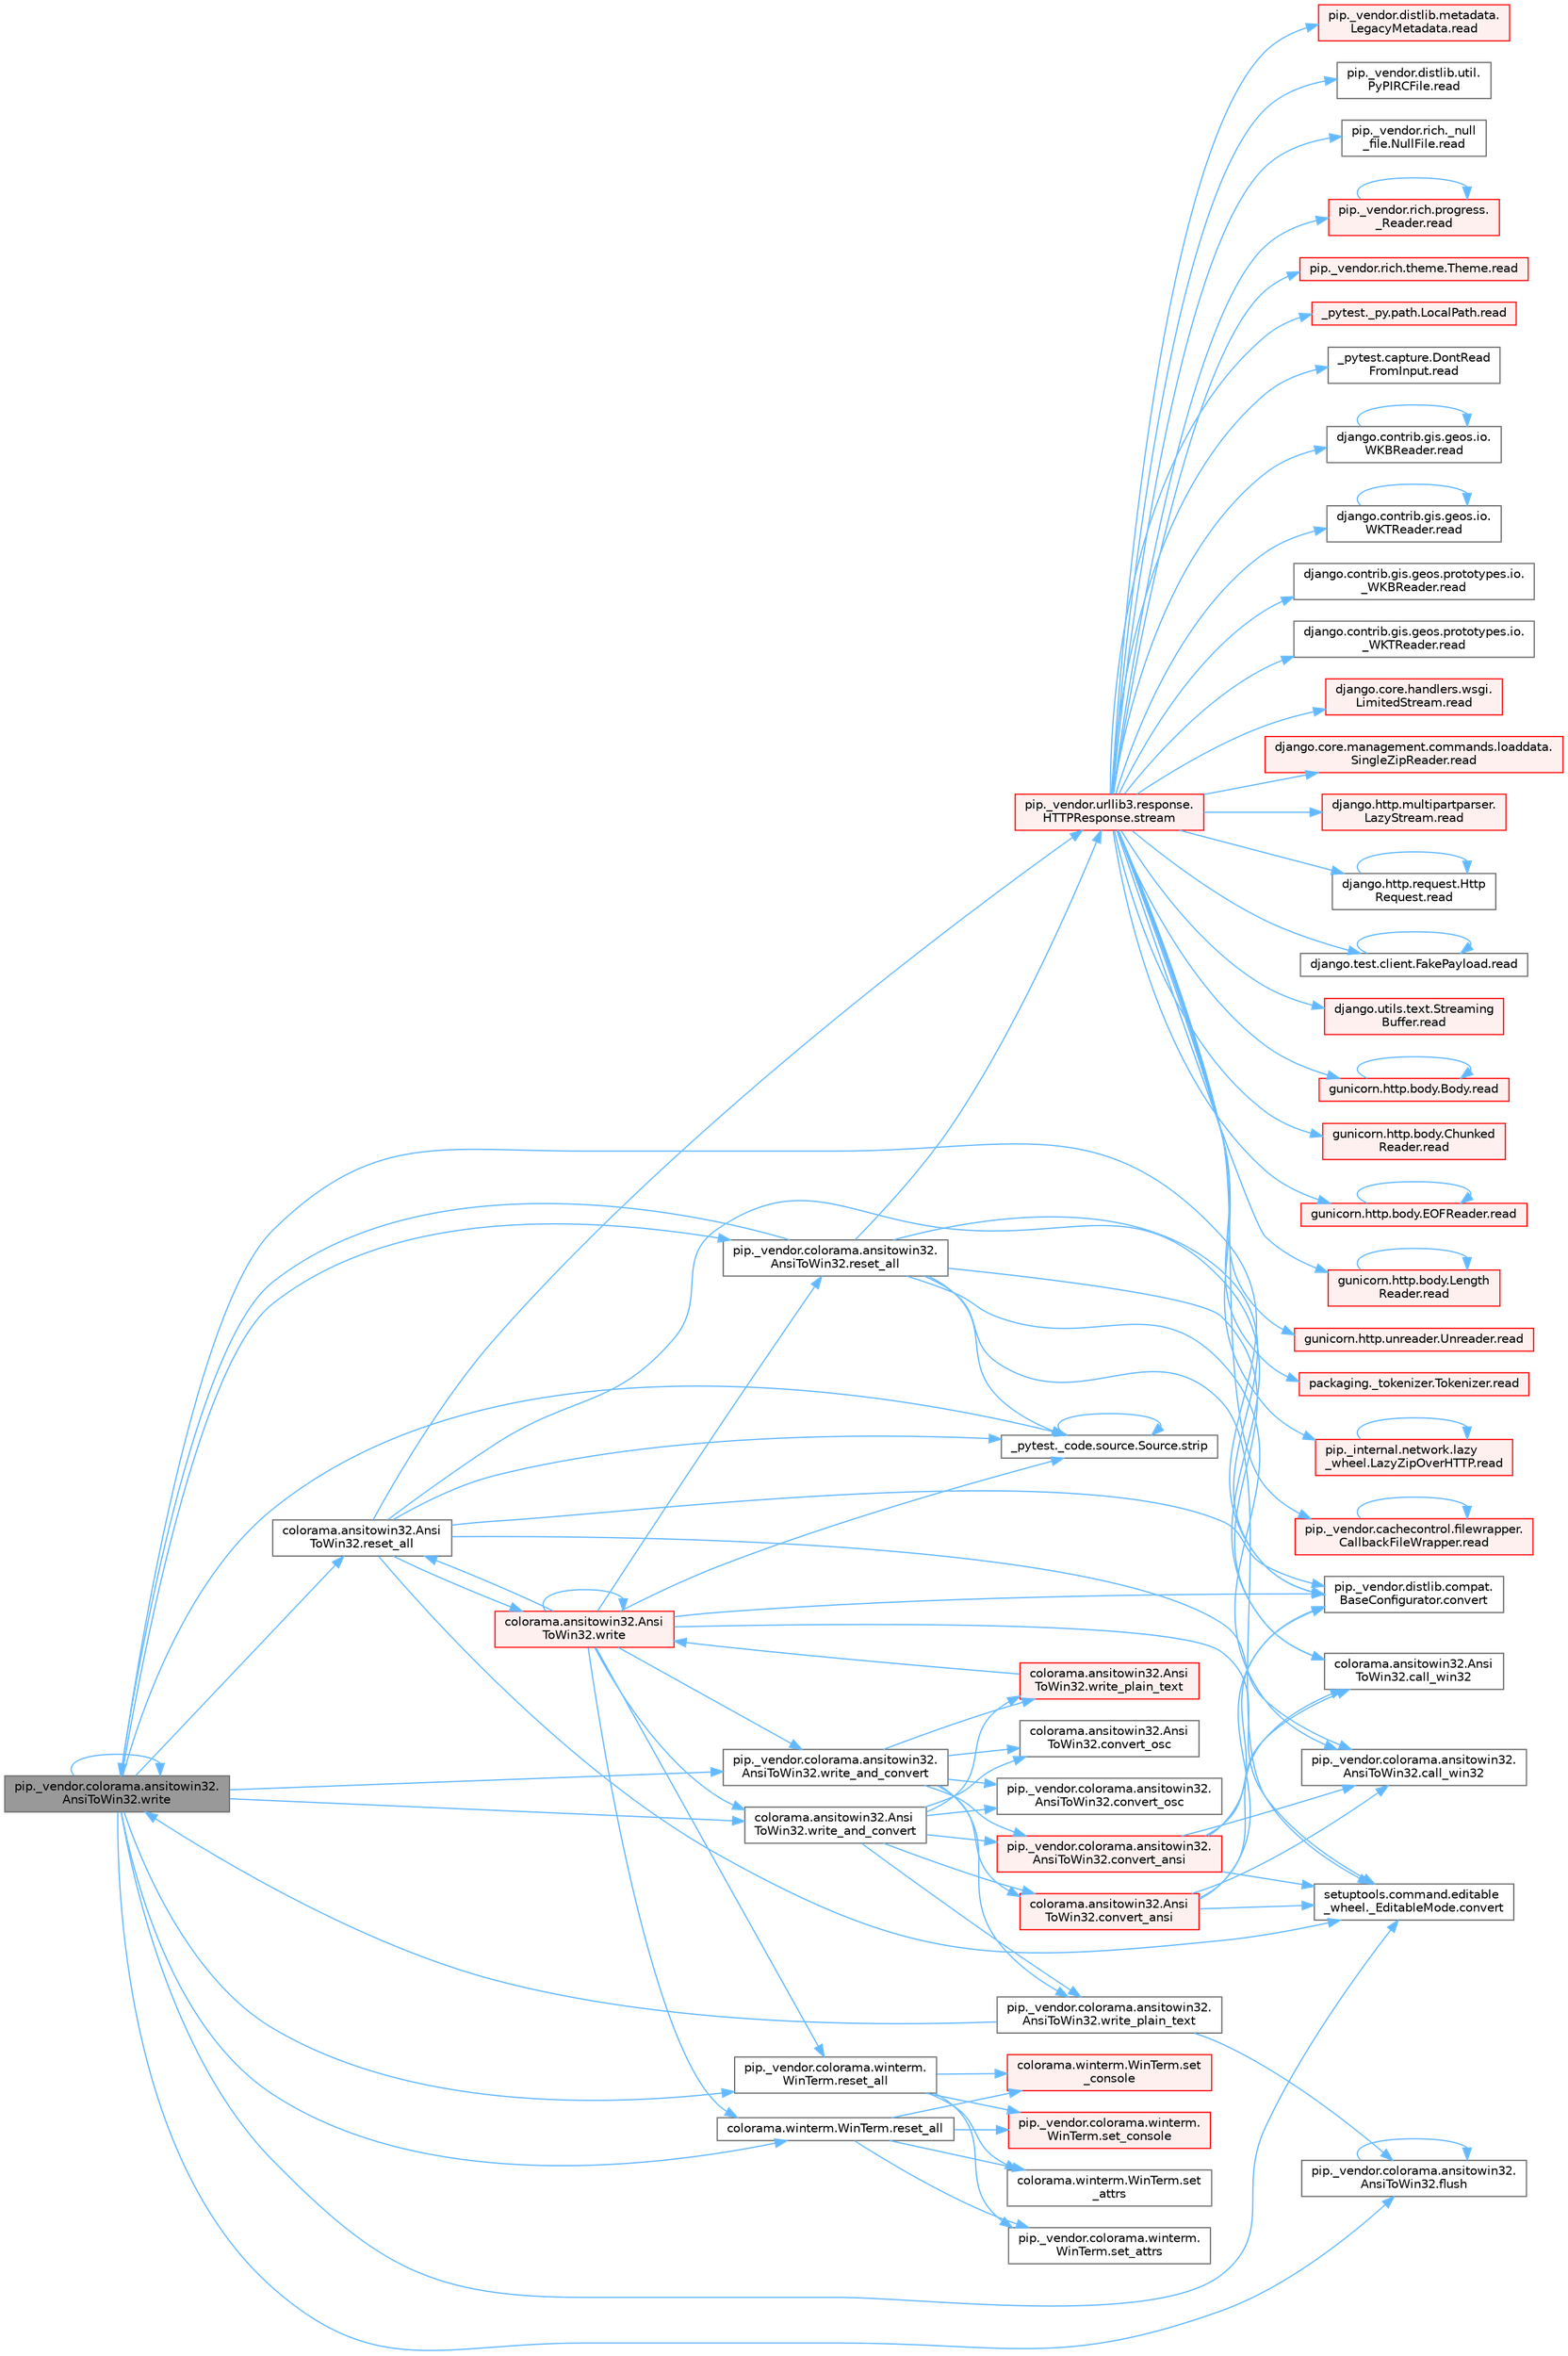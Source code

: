 digraph "pip._vendor.colorama.ansitowin32.AnsiToWin32.write"
{
 // LATEX_PDF_SIZE
  bgcolor="transparent";
  edge [fontname=Helvetica,fontsize=10,labelfontname=Helvetica,labelfontsize=10];
  node [fontname=Helvetica,fontsize=10,shape=box,height=0.2,width=0.4];
  rankdir="LR";
  Node1 [id="Node000001",label="pip._vendor.colorama.ansitowin32.\lAnsiToWin32.write",height=0.2,width=0.4,color="gray40", fillcolor="grey60", style="filled", fontcolor="black",tooltip=" "];
  Node1 -> Node2 [id="edge1_Node000001_Node000002",color="steelblue1",style="solid",tooltip=" "];
  Node2 [id="Node000002",label="pip._vendor.distlib.compat.\lBaseConfigurator.convert",height=0.2,width=0.4,color="grey40", fillcolor="white", style="filled",URL="$classpip_1_1__vendor_1_1distlib_1_1compat_1_1_base_configurator.html#abcff9425eaf086d1b67b488aab87e5da",tooltip=" "];
  Node1 -> Node3 [id="edge2_Node000001_Node000003",color="steelblue1",style="solid",tooltip=" "];
  Node3 [id="Node000003",label="setuptools.command.editable\l_wheel._EditableMode.convert",height=0.2,width=0.4,color="grey40", fillcolor="white", style="filled",URL="$classsetuptools_1_1command_1_1editable__wheel_1_1___editable_mode.html#a11a77c27c7b21ba316fc378c0798abb8",tooltip=" "];
  Node1 -> Node4 [id="edge3_Node000001_Node000004",color="steelblue1",style="solid",tooltip=" "];
  Node4 [id="Node000004",label="pip._vendor.colorama.ansitowin32.\lAnsiToWin32.flush",height=0.2,width=0.4,color="grey40", fillcolor="white", style="filled",URL="$classpip_1_1__vendor_1_1colorama_1_1ansitowin32_1_1_ansi_to_win32.html#a96b04357c7430abf89e3448e1d33704b",tooltip=" "];
  Node4 -> Node4 [id="edge4_Node000004_Node000004",color="steelblue1",style="solid",tooltip=" "];
  Node1 -> Node5 [id="edge5_Node000001_Node000005",color="steelblue1",style="solid",tooltip=" "];
  Node5 [id="Node000005",label="colorama.ansitowin32.Ansi\lToWin32.reset_all",height=0.2,width=0.4,color="grey40", fillcolor="white", style="filled",URL="$classcolorama_1_1ansitowin32_1_1_ansi_to_win32.html#a028b716efdf98afc93f4fa55e99ee924",tooltip=" "];
  Node5 -> Node6 [id="edge6_Node000005_Node000006",color="steelblue1",style="solid",tooltip=" "];
  Node6 [id="Node000006",label="colorama.ansitowin32.Ansi\lToWin32.call_win32",height=0.2,width=0.4,color="grey40", fillcolor="white", style="filled",URL="$classcolorama_1_1ansitowin32_1_1_ansi_to_win32.html#aa3edbb8fc606e0b22afa3128e1bb1507",tooltip=" "];
  Node5 -> Node7 [id="edge7_Node000005_Node000007",color="steelblue1",style="solid",tooltip=" "];
  Node7 [id="Node000007",label="pip._vendor.colorama.ansitowin32.\lAnsiToWin32.call_win32",height=0.2,width=0.4,color="grey40", fillcolor="white", style="filled",URL="$classpip_1_1__vendor_1_1colorama_1_1ansitowin32_1_1_ansi_to_win32.html#ac14e750b5ad589a4e131d936df88e68c",tooltip=" "];
  Node5 -> Node2 [id="edge8_Node000005_Node000002",color="steelblue1",style="solid",tooltip=" "];
  Node5 -> Node3 [id="edge9_Node000005_Node000003",color="steelblue1",style="solid",tooltip=" "];
  Node5 -> Node8 [id="edge10_Node000005_Node000008",color="steelblue1",style="solid",tooltip=" "];
  Node8 [id="Node000008",label="pip._vendor.urllib3.response.\lHTTPResponse.stream",height=0.2,width=0.4,color="red", fillcolor="#FFF0F0", style="filled",URL="$classpip_1_1__vendor_1_1urllib3_1_1response_1_1_h_t_t_p_response.html#a8d802b25f09dd341838a1d631ffc4f62",tooltip=" "];
  Node8 -> Node9 [id="edge11_Node000008_Node000009",color="steelblue1",style="solid",tooltip=" "];
  Node9 [id="Node000009",label="_pytest._py.path.LocalPath.read",height=0.2,width=0.4,color="red", fillcolor="#FFF0F0", style="filled",URL="$class__pytest_1_1__py_1_1path_1_1_local_path.html#a8640b65f715ce8a258379deb78a68fd8",tooltip=" "];
  Node8 -> Node455 [id="edge12_Node000008_Node000455",color="steelblue1",style="solid",tooltip=" "];
  Node455 [id="Node000455",label="_pytest.capture.DontRead\lFromInput.read",height=0.2,width=0.4,color="grey40", fillcolor="white", style="filled",URL="$class__pytest_1_1capture_1_1_dont_read_from_input.html#abe84d6d5626bed2fa4f52408d2b95d3f",tooltip=" "];
  Node8 -> Node456 [id="edge13_Node000008_Node000456",color="steelblue1",style="solid",tooltip=" "];
  Node456 [id="Node000456",label="django.contrib.gis.geos.io.\lWKBReader.read",height=0.2,width=0.4,color="grey40", fillcolor="white", style="filled",URL="$classdjango_1_1contrib_1_1gis_1_1geos_1_1io_1_1_w_k_b_reader.html#a690153c2f609f20814011beceded4ce6",tooltip=" "];
  Node456 -> Node456 [id="edge14_Node000456_Node000456",color="steelblue1",style="solid",tooltip=" "];
  Node8 -> Node457 [id="edge15_Node000008_Node000457",color="steelblue1",style="solid",tooltip=" "];
  Node457 [id="Node000457",label="django.contrib.gis.geos.io.\lWKTReader.read",height=0.2,width=0.4,color="grey40", fillcolor="white", style="filled",URL="$classdjango_1_1contrib_1_1gis_1_1geos_1_1io_1_1_w_k_t_reader.html#af8cdf42c9388b4ca18b86af2cd174dd0",tooltip=" "];
  Node457 -> Node457 [id="edge16_Node000457_Node000457",color="steelblue1",style="solid",tooltip=" "];
  Node8 -> Node458 [id="edge17_Node000008_Node000458",color="steelblue1",style="solid",tooltip=" "];
  Node458 [id="Node000458",label="django.contrib.gis.geos.prototypes.io.\l_WKBReader.read",height=0.2,width=0.4,color="grey40", fillcolor="white", style="filled",URL="$classdjango_1_1contrib_1_1gis_1_1geos_1_1prototypes_1_1io_1_1___w_k_b_reader.html#a71e78ed5a74b998533ef3801723a5827",tooltip=" "];
  Node8 -> Node459 [id="edge18_Node000008_Node000459",color="steelblue1",style="solid",tooltip=" "];
  Node459 [id="Node000459",label="django.contrib.gis.geos.prototypes.io.\l_WKTReader.read",height=0.2,width=0.4,color="grey40", fillcolor="white", style="filled",URL="$classdjango_1_1contrib_1_1gis_1_1geos_1_1prototypes_1_1io_1_1___w_k_t_reader.html#a97b2007978d99bec56d1bbf4091dd46a",tooltip=" "];
  Node8 -> Node460 [id="edge19_Node000008_Node000460",color="steelblue1",style="solid",tooltip=" "];
  Node460 [id="Node000460",label="django.core.handlers.wsgi.\lLimitedStream.read",height=0.2,width=0.4,color="red", fillcolor="#FFF0F0", style="filled",URL="$classdjango_1_1core_1_1handlers_1_1wsgi_1_1_limited_stream.html#a01766186550a2bafd2a0c0cac1117797",tooltip=" "];
  Node8 -> Node464 [id="edge20_Node000008_Node000464",color="steelblue1",style="solid",tooltip=" "];
  Node464 [id="Node000464",label="django.core.management.commands.loaddata.\lSingleZipReader.read",height=0.2,width=0.4,color="red", fillcolor="#FFF0F0", style="filled",URL="$classdjango_1_1core_1_1management_1_1commands_1_1loaddata_1_1_single_zip_reader.html#a6c6512afb638e535f6d9973329238ec1",tooltip=" "];
  Node8 -> Node469 [id="edge21_Node000008_Node000469",color="steelblue1",style="solid",tooltip=" "];
  Node469 [id="Node000469",label="django.http.multipartparser.\lLazyStream.read",height=0.2,width=0.4,color="red", fillcolor="#FFF0F0", style="filled",URL="$classdjango_1_1http_1_1multipartparser_1_1_lazy_stream.html#af5553676fbef507453fe16dbce30f2d6",tooltip=" "];
  Node8 -> Node472 [id="edge22_Node000008_Node000472",color="steelblue1",style="solid",tooltip=" "];
  Node472 [id="Node000472",label="django.http.request.Http\lRequest.read",height=0.2,width=0.4,color="grey40", fillcolor="white", style="filled",URL="$classdjango_1_1http_1_1request_1_1_http_request.html#a7b5205e754042f5dc1400c5f6884da05",tooltip=" "];
  Node472 -> Node472 [id="edge23_Node000472_Node000472",color="steelblue1",style="solid",tooltip=" "];
  Node8 -> Node473 [id="edge24_Node000008_Node000473",color="steelblue1",style="solid",tooltip=" "];
  Node473 [id="Node000473",label="django.test.client.FakePayload.read",height=0.2,width=0.4,color="grey40", fillcolor="white", style="filled",URL="$classdjango_1_1test_1_1client_1_1_fake_payload.html#a4968728a37f7ecfa436f7156923f32fc",tooltip=" "];
  Node473 -> Node473 [id="edge25_Node000473_Node000473",color="steelblue1",style="solid",tooltip=" "];
  Node8 -> Node474 [id="edge26_Node000008_Node000474",color="steelblue1",style="solid",tooltip=" "];
  Node474 [id="Node000474",label="django.utils.text.Streaming\lBuffer.read",height=0.2,width=0.4,color="red", fillcolor="#FFF0F0", style="filled",URL="$classdjango_1_1utils_1_1text_1_1_streaming_buffer.html#a0d8c76cbb45b290915e65a79dabe0d7b",tooltip=" "];
  Node8 -> Node509 [id="edge27_Node000008_Node000509",color="steelblue1",style="solid",tooltip=" "];
  Node509 [id="Node000509",label="gunicorn.http.body.Body.read",height=0.2,width=0.4,color="red", fillcolor="#FFF0F0", style="filled",URL="$classgunicorn_1_1http_1_1body_1_1_body.html#a26fa33ab9da80d4da60638f902d8bbd8",tooltip=" "];
  Node509 -> Node509 [id="edge28_Node000509_Node000509",color="steelblue1",style="solid",tooltip=" "];
  Node8 -> Node512 [id="edge29_Node000008_Node000512",color="steelblue1",style="solid",tooltip=" "];
  Node512 [id="Node000512",label="gunicorn.http.body.Chunked\lReader.read",height=0.2,width=0.4,color="red", fillcolor="#FFF0F0", style="filled",URL="$classgunicorn_1_1http_1_1body_1_1_chunked_reader.html#aa291cdee58cf19e63d92914442ab2d7e",tooltip=" "];
  Node8 -> Node518 [id="edge30_Node000008_Node000518",color="steelblue1",style="solid",tooltip=" "];
  Node518 [id="Node000518",label="gunicorn.http.body.EOFReader.read",height=0.2,width=0.4,color="red", fillcolor="#FFF0F0", style="filled",URL="$classgunicorn_1_1http_1_1body_1_1_e_o_f_reader.html#a6ae0aab25c53911d59fcbb87c1dfa602",tooltip=" "];
  Node518 -> Node518 [id="edge31_Node000518_Node000518",color="steelblue1",style="solid",tooltip=" "];
  Node8 -> Node521 [id="edge32_Node000008_Node000521",color="steelblue1",style="solid",tooltip=" "];
  Node521 [id="Node000521",label="gunicorn.http.body.Length\lReader.read",height=0.2,width=0.4,color="red", fillcolor="#FFF0F0", style="filled",URL="$classgunicorn_1_1http_1_1body_1_1_length_reader.html#a78c9415492b01b7b1553a481fe9aef7e",tooltip=" "];
  Node521 -> Node521 [id="edge33_Node000521_Node000521",color="steelblue1",style="solid",tooltip=" "];
  Node8 -> Node523 [id="edge34_Node000008_Node000523",color="steelblue1",style="solid",tooltip=" "];
  Node523 [id="Node000523",label="gunicorn.http.unreader.Unreader.read",height=0.2,width=0.4,color="red", fillcolor="#FFF0F0", style="filled",URL="$classgunicorn_1_1http_1_1unreader_1_1_unreader.html#a4d05a3b72ffb1dd09d3e4b3dd1d1e44c",tooltip=" "];
  Node8 -> Node4289 [id="edge35_Node000008_Node004289",color="steelblue1",style="solid",tooltip=" "];
  Node4289 [id="Node004289",label="packaging._tokenizer.Tokenizer.read",height=0.2,width=0.4,color="red", fillcolor="#FFF0F0", style="filled",URL="$classpackaging_1_1__tokenizer_1_1_tokenizer.html#a0338e1186dd1574082f047fdff9b3b2d",tooltip=" "];
  Node8 -> Node4290 [id="edge36_Node000008_Node004290",color="steelblue1",style="solid",tooltip=" "];
  Node4290 [id="Node004290",label="pip._internal.network.lazy\l_wheel.LazyZipOverHTTP.read",height=0.2,width=0.4,color="red", fillcolor="#FFF0F0", style="filled",URL="$classpip_1_1__internal_1_1network_1_1lazy__wheel_1_1_lazy_zip_over_h_t_t_p.html#adb8837e292941df2568b4de4082ecf19",tooltip=" "];
  Node4290 -> Node4290 [id="edge37_Node004290_Node004290",color="steelblue1",style="solid",tooltip=" "];
  Node8 -> Node4304 [id="edge38_Node000008_Node004304",color="steelblue1",style="solid",tooltip=" "];
  Node4304 [id="Node004304",label="pip._vendor.cachecontrol.filewrapper.\lCallbackFileWrapper.read",height=0.2,width=0.4,color="red", fillcolor="#FFF0F0", style="filled",URL="$classpip_1_1__vendor_1_1cachecontrol_1_1filewrapper_1_1_callback_file_wrapper.html#afceb112c071f7b24b9db274a61213b68",tooltip=" "];
  Node4304 -> Node4304 [id="edge39_Node004304_Node004304",color="steelblue1",style="solid",tooltip=" "];
  Node8 -> Node4306 [id="edge40_Node000008_Node004306",color="steelblue1",style="solid",tooltip=" "];
  Node4306 [id="Node004306",label="pip._vendor.distlib.metadata.\lLegacyMetadata.read",height=0.2,width=0.4,color="red", fillcolor="#FFF0F0", style="filled",URL="$classpip_1_1__vendor_1_1distlib_1_1metadata_1_1_legacy_metadata.html#a5473003d19554803bc6f7f4af863060f",tooltip=" "];
  Node8 -> Node4308 [id="edge41_Node000008_Node004308",color="steelblue1",style="solid",tooltip=" "];
  Node4308 [id="Node004308",label="pip._vendor.distlib.util.\lPyPIRCFile.read",height=0.2,width=0.4,color="grey40", fillcolor="white", style="filled",URL="$classpip_1_1__vendor_1_1distlib_1_1util_1_1_py_p_i_r_c_file.html#a9db831938fff0ca340efdb70381bc7b1",tooltip=" "];
  Node8 -> Node4309 [id="edge42_Node000008_Node004309",color="steelblue1",style="solid",tooltip=" "];
  Node4309 [id="Node004309",label="pip._vendor.rich._null\l_file.NullFile.read",height=0.2,width=0.4,color="grey40", fillcolor="white", style="filled",URL="$classpip_1_1__vendor_1_1rich_1_1__null__file_1_1_null_file.html#a34cd6b7fcb25c35b0edeb1a291403522",tooltip=" "];
  Node8 -> Node4310 [id="edge43_Node000008_Node004310",color="steelblue1",style="solid",tooltip=" "];
  Node4310 [id="Node004310",label="pip._vendor.rich.progress.\l_Reader.read",height=0.2,width=0.4,color="red", fillcolor="#FFF0F0", style="filled",URL="$classpip_1_1__vendor_1_1rich_1_1progress_1_1___reader.html#abc9a19c1ccc4057e665996a500814420",tooltip=" "];
  Node4310 -> Node4310 [id="edge44_Node004310_Node004310",color="steelblue1",style="solid",tooltip=" "];
  Node8 -> Node4311 [id="edge45_Node000008_Node004311",color="steelblue1",style="solid",tooltip=" "];
  Node4311 [id="Node004311",label="pip._vendor.rich.theme.Theme.read",height=0.2,width=0.4,color="red", fillcolor="#FFF0F0", style="filled",URL="$classpip_1_1__vendor_1_1rich_1_1theme_1_1_theme.html#af15902d143164bd9dace530822864b4f",tooltip=" "];
  Node5 -> Node3972 [id="edge46_Node000005_Node003972",color="steelblue1",style="solid",tooltip=" "];
  Node3972 [id="Node003972",label="_pytest._code.source.Source.strip",height=0.2,width=0.4,color="grey40", fillcolor="white", style="filled",URL="$class__pytest_1_1__code_1_1source_1_1_source.html#aa525e733890257a82bfc6382b07d28ec",tooltip=" "];
  Node3972 -> Node3972 [id="edge47_Node003972_Node003972",color="steelblue1",style="solid",tooltip=" "];
  Node5 -> Node3967 [id="edge48_Node000005_Node003967",color="steelblue1",style="solid",tooltip=" "];
  Node3967 [id="Node003967",label="colorama.ansitowin32.Ansi\lToWin32.write",height=0.2,width=0.4,color="red", fillcolor="#FFF0F0", style="filled",URL="$classcolorama_1_1ansitowin32_1_1_ansi_to_win32.html#abadac90e6f0a5a03cecdc6f254eca7d8",tooltip=" "];
  Node3967 -> Node2 [id="edge49_Node003967_Node000002",color="steelblue1",style="solid",tooltip=" "];
  Node3967 -> Node3 [id="edge50_Node003967_Node000003",color="steelblue1",style="solid",tooltip=" "];
  Node3967 -> Node5 [id="edge51_Node003967_Node000005",color="steelblue1",style="solid",tooltip=" "];
  Node3967 -> Node3968 [id="edge52_Node003967_Node003968",color="steelblue1",style="solid",tooltip=" "];
  Node3968 [id="Node003968",label="colorama.winterm.WinTerm.reset_all",height=0.2,width=0.4,color="grey40", fillcolor="white", style="filled",URL="$classcolorama_1_1winterm_1_1_win_term.html#a3b02943f152c5e63db370429ebf2b520",tooltip=" "];
  Node3968 -> Node3969 [id="edge53_Node003968_Node003969",color="steelblue1",style="solid",tooltip=" "];
  Node3969 [id="Node003969",label="colorama.winterm.WinTerm.set\l_attrs",height=0.2,width=0.4,color="grey40", fillcolor="white", style="filled",URL="$classcolorama_1_1winterm_1_1_win_term.html#ab37deadeb9a6a88fc2aecd988bbe9895",tooltip=" "];
  Node3968 -> Node3970 [id="edge54_Node003968_Node003970",color="steelblue1",style="solid",tooltip=" "];
  Node3970 [id="Node003970",label="pip._vendor.colorama.winterm.\lWinTerm.set_attrs",height=0.2,width=0.4,color="grey40", fillcolor="white", style="filled",URL="$classpip_1_1__vendor_1_1colorama_1_1winterm_1_1_win_term.html#af099f001e7d18780ad601ed3e7dac445",tooltip=" "];
  Node3968 -> Node65 [id="edge55_Node003968_Node000065",color="steelblue1",style="solid",tooltip=" "];
  Node65 [id="Node000065",label="colorama.winterm.WinTerm.set\l_console",height=0.2,width=0.4,color="red", fillcolor="#FFF0F0", style="filled",URL="$classcolorama_1_1winterm_1_1_win_term.html#af6dff6de729a3ee36986b1eaa71c6511",tooltip=" "];
  Node3968 -> Node68 [id="edge56_Node003968_Node000068",color="steelblue1",style="solid",tooltip=" "];
  Node68 [id="Node000068",label="pip._vendor.colorama.winterm.\lWinTerm.set_console",height=0.2,width=0.4,color="red", fillcolor="#FFF0F0", style="filled",URL="$classpip_1_1__vendor_1_1colorama_1_1winterm_1_1_win_term.html#a08e789eea2bbcbc4a02c04f6a340e038",tooltip=" "];
  Node3967 -> Node3971 [id="edge57_Node003967_Node003971",color="steelblue1",style="solid",tooltip=" "];
  Node3971 [id="Node003971",label="pip._vendor.colorama.ansitowin32.\lAnsiToWin32.reset_all",height=0.2,width=0.4,color="grey40", fillcolor="white", style="filled",URL="$classpip_1_1__vendor_1_1colorama_1_1ansitowin32_1_1_ansi_to_win32.html#afb77411498fdd5a6eb6380c829024133",tooltip=" "];
  Node3971 -> Node6 [id="edge58_Node003971_Node000006",color="steelblue1",style="solid",tooltip=" "];
  Node3971 -> Node7 [id="edge59_Node003971_Node000007",color="steelblue1",style="solid",tooltip=" "];
  Node3971 -> Node2 [id="edge60_Node003971_Node000002",color="steelblue1",style="solid",tooltip=" "];
  Node3971 -> Node3 [id="edge61_Node003971_Node000003",color="steelblue1",style="solid",tooltip=" "];
  Node3971 -> Node8 [id="edge62_Node003971_Node000008",color="steelblue1",style="solid",tooltip=" "];
  Node3971 -> Node3972 [id="edge63_Node003971_Node003972",color="steelblue1",style="solid",tooltip=" "];
  Node3971 -> Node1 [id="edge64_Node003971_Node000001",color="steelblue1",style="solid",tooltip=" "];
  Node3967 -> Node3973 [id="edge65_Node003967_Node003973",color="steelblue1",style="solid",tooltip=" "];
  Node3973 [id="Node003973",label="pip._vendor.colorama.winterm.\lWinTerm.reset_all",height=0.2,width=0.4,color="grey40", fillcolor="white", style="filled",URL="$classpip_1_1__vendor_1_1colorama_1_1winterm_1_1_win_term.html#acd145cbb15b95d56837163e3bda436c7",tooltip=" "];
  Node3973 -> Node3969 [id="edge66_Node003973_Node003969",color="steelblue1",style="solid",tooltip=" "];
  Node3973 -> Node3970 [id="edge67_Node003973_Node003970",color="steelblue1",style="solid",tooltip=" "];
  Node3973 -> Node65 [id="edge68_Node003973_Node000065",color="steelblue1",style="solid",tooltip=" "];
  Node3973 -> Node68 [id="edge69_Node003973_Node000068",color="steelblue1",style="solid",tooltip=" "];
  Node3967 -> Node3972 [id="edge70_Node003967_Node003972",color="steelblue1",style="solid",tooltip=" "];
  Node3967 -> Node3967 [id="edge71_Node003967_Node003967",color="steelblue1",style="solid",tooltip=" "];
  Node3967 -> Node3974 [id="edge72_Node003967_Node003974",color="steelblue1",style="solid",tooltip=" "];
  Node3974 [id="Node003974",label="colorama.ansitowin32.Ansi\lToWin32.write_and_convert",height=0.2,width=0.4,color="grey40", fillcolor="white", style="filled",URL="$classcolorama_1_1ansitowin32_1_1_ansi_to_win32.html#a3819f019b2aed2f696eed295e013ddc0",tooltip=" "];
  Node3974 -> Node3975 [id="edge73_Node003974_Node003975",color="steelblue1",style="solid",tooltip=" "];
  Node3975 [id="Node003975",label="colorama.ansitowin32.Ansi\lToWin32.convert_ansi",height=0.2,width=0.4,color="red", fillcolor="#FFF0F0", style="filled",URL="$classcolorama_1_1ansitowin32_1_1_ansi_to_win32.html#a4afe40967adb86d7972465b435ba96fc",tooltip=" "];
  Node3975 -> Node6 [id="edge74_Node003975_Node000006",color="steelblue1",style="solid",tooltip=" "];
  Node3975 -> Node7 [id="edge75_Node003975_Node000007",color="steelblue1",style="solid",tooltip=" "];
  Node3975 -> Node2 [id="edge76_Node003975_Node000002",color="steelblue1",style="solid",tooltip=" "];
  Node3975 -> Node3 [id="edge77_Node003975_Node000003",color="steelblue1",style="solid",tooltip=" "];
  Node3974 -> Node3978 [id="edge78_Node003974_Node003978",color="steelblue1",style="solid",tooltip=" "];
  Node3978 [id="Node003978",label="pip._vendor.colorama.ansitowin32.\lAnsiToWin32.convert_ansi",height=0.2,width=0.4,color="red", fillcolor="#FFF0F0", style="filled",URL="$classpip_1_1__vendor_1_1colorama_1_1ansitowin32_1_1_ansi_to_win32.html#a0089b1956ff0406a6a84dcd4c1e24196",tooltip=" "];
  Node3978 -> Node6 [id="edge79_Node003978_Node000006",color="steelblue1",style="solid",tooltip=" "];
  Node3978 -> Node7 [id="edge80_Node003978_Node000007",color="steelblue1",style="solid",tooltip=" "];
  Node3978 -> Node2 [id="edge81_Node003978_Node000002",color="steelblue1",style="solid",tooltip=" "];
  Node3978 -> Node3 [id="edge82_Node003978_Node000003",color="steelblue1",style="solid",tooltip=" "];
  Node3974 -> Node3979 [id="edge83_Node003974_Node003979",color="steelblue1",style="solid",tooltip=" "];
  Node3979 [id="Node003979",label="colorama.ansitowin32.Ansi\lToWin32.convert_osc",height=0.2,width=0.4,color="grey40", fillcolor="white", style="filled",URL="$classcolorama_1_1ansitowin32_1_1_ansi_to_win32.html#a650c9fd6aeb3302704ab16cd9f660cdf",tooltip=" "];
  Node3974 -> Node3980 [id="edge84_Node003974_Node003980",color="steelblue1",style="solid",tooltip=" "];
  Node3980 [id="Node003980",label="pip._vendor.colorama.ansitowin32.\lAnsiToWin32.convert_osc",height=0.2,width=0.4,color="grey40", fillcolor="white", style="filled",URL="$classpip_1_1__vendor_1_1colorama_1_1ansitowin32_1_1_ansi_to_win32.html#a27497864784aeba9b410ddda85e3ea9d",tooltip=" "];
  Node3974 -> Node3981 [id="edge85_Node003974_Node003981",color="steelblue1",style="solid",tooltip=" "];
  Node3981 [id="Node003981",label="colorama.ansitowin32.Ansi\lToWin32.write_plain_text",height=0.2,width=0.4,color="red", fillcolor="#FFF0F0", style="filled",URL="$classcolorama_1_1ansitowin32_1_1_ansi_to_win32.html#ac31795edad5d1370acd71c39cb369f9d",tooltip=" "];
  Node3981 -> Node3967 [id="edge86_Node003981_Node003967",color="steelblue1",style="solid",tooltip=" "];
  Node3974 -> Node3982 [id="edge87_Node003974_Node003982",color="steelblue1",style="solid",tooltip=" "];
  Node3982 [id="Node003982",label="pip._vendor.colorama.ansitowin32.\lAnsiToWin32.write_plain_text",height=0.2,width=0.4,color="grey40", fillcolor="white", style="filled",URL="$classpip_1_1__vendor_1_1colorama_1_1ansitowin32_1_1_ansi_to_win32.html#a37d473c9001bb51e4ef8e118a795df8f",tooltip=" "];
  Node3982 -> Node4 [id="edge88_Node003982_Node000004",color="steelblue1",style="solid",tooltip=" "];
  Node3982 -> Node1 [id="edge89_Node003982_Node000001",color="steelblue1",style="solid",tooltip=" "];
  Node3967 -> Node3983 [id="edge90_Node003967_Node003983",color="steelblue1",style="solid",tooltip=" "];
  Node3983 [id="Node003983",label="pip._vendor.colorama.ansitowin32.\lAnsiToWin32.write_and_convert",height=0.2,width=0.4,color="grey40", fillcolor="white", style="filled",URL="$classpip_1_1__vendor_1_1colorama_1_1ansitowin32_1_1_ansi_to_win32.html#a947cff2d116f6ad41ecfa293643ad781",tooltip=" "];
  Node3983 -> Node3975 [id="edge91_Node003983_Node003975",color="steelblue1",style="solid",tooltip=" "];
  Node3983 -> Node3978 [id="edge92_Node003983_Node003978",color="steelblue1",style="solid",tooltip=" "];
  Node3983 -> Node3979 [id="edge93_Node003983_Node003979",color="steelblue1",style="solid",tooltip=" "];
  Node3983 -> Node3980 [id="edge94_Node003983_Node003980",color="steelblue1",style="solid",tooltip=" "];
  Node3983 -> Node3981 [id="edge95_Node003983_Node003981",color="steelblue1",style="solid",tooltip=" "];
  Node3983 -> Node3982 [id="edge96_Node003983_Node003982",color="steelblue1",style="solid",tooltip=" "];
  Node1 -> Node3968 [id="edge97_Node000001_Node003968",color="steelblue1",style="solid",tooltip=" "];
  Node1 -> Node3971 [id="edge98_Node000001_Node003971",color="steelblue1",style="solid",tooltip=" "];
  Node1 -> Node3973 [id="edge99_Node000001_Node003973",color="steelblue1",style="solid",tooltip=" "];
  Node1 -> Node3972 [id="edge100_Node000001_Node003972",color="steelblue1",style="solid",tooltip=" "];
  Node1 -> Node1 [id="edge101_Node000001_Node000001",color="steelblue1",style="solid",tooltip=" "];
  Node1 -> Node3974 [id="edge102_Node000001_Node003974",color="steelblue1",style="solid",tooltip=" "];
  Node1 -> Node3983 [id="edge103_Node000001_Node003983",color="steelblue1",style="solid",tooltip=" "];
}
